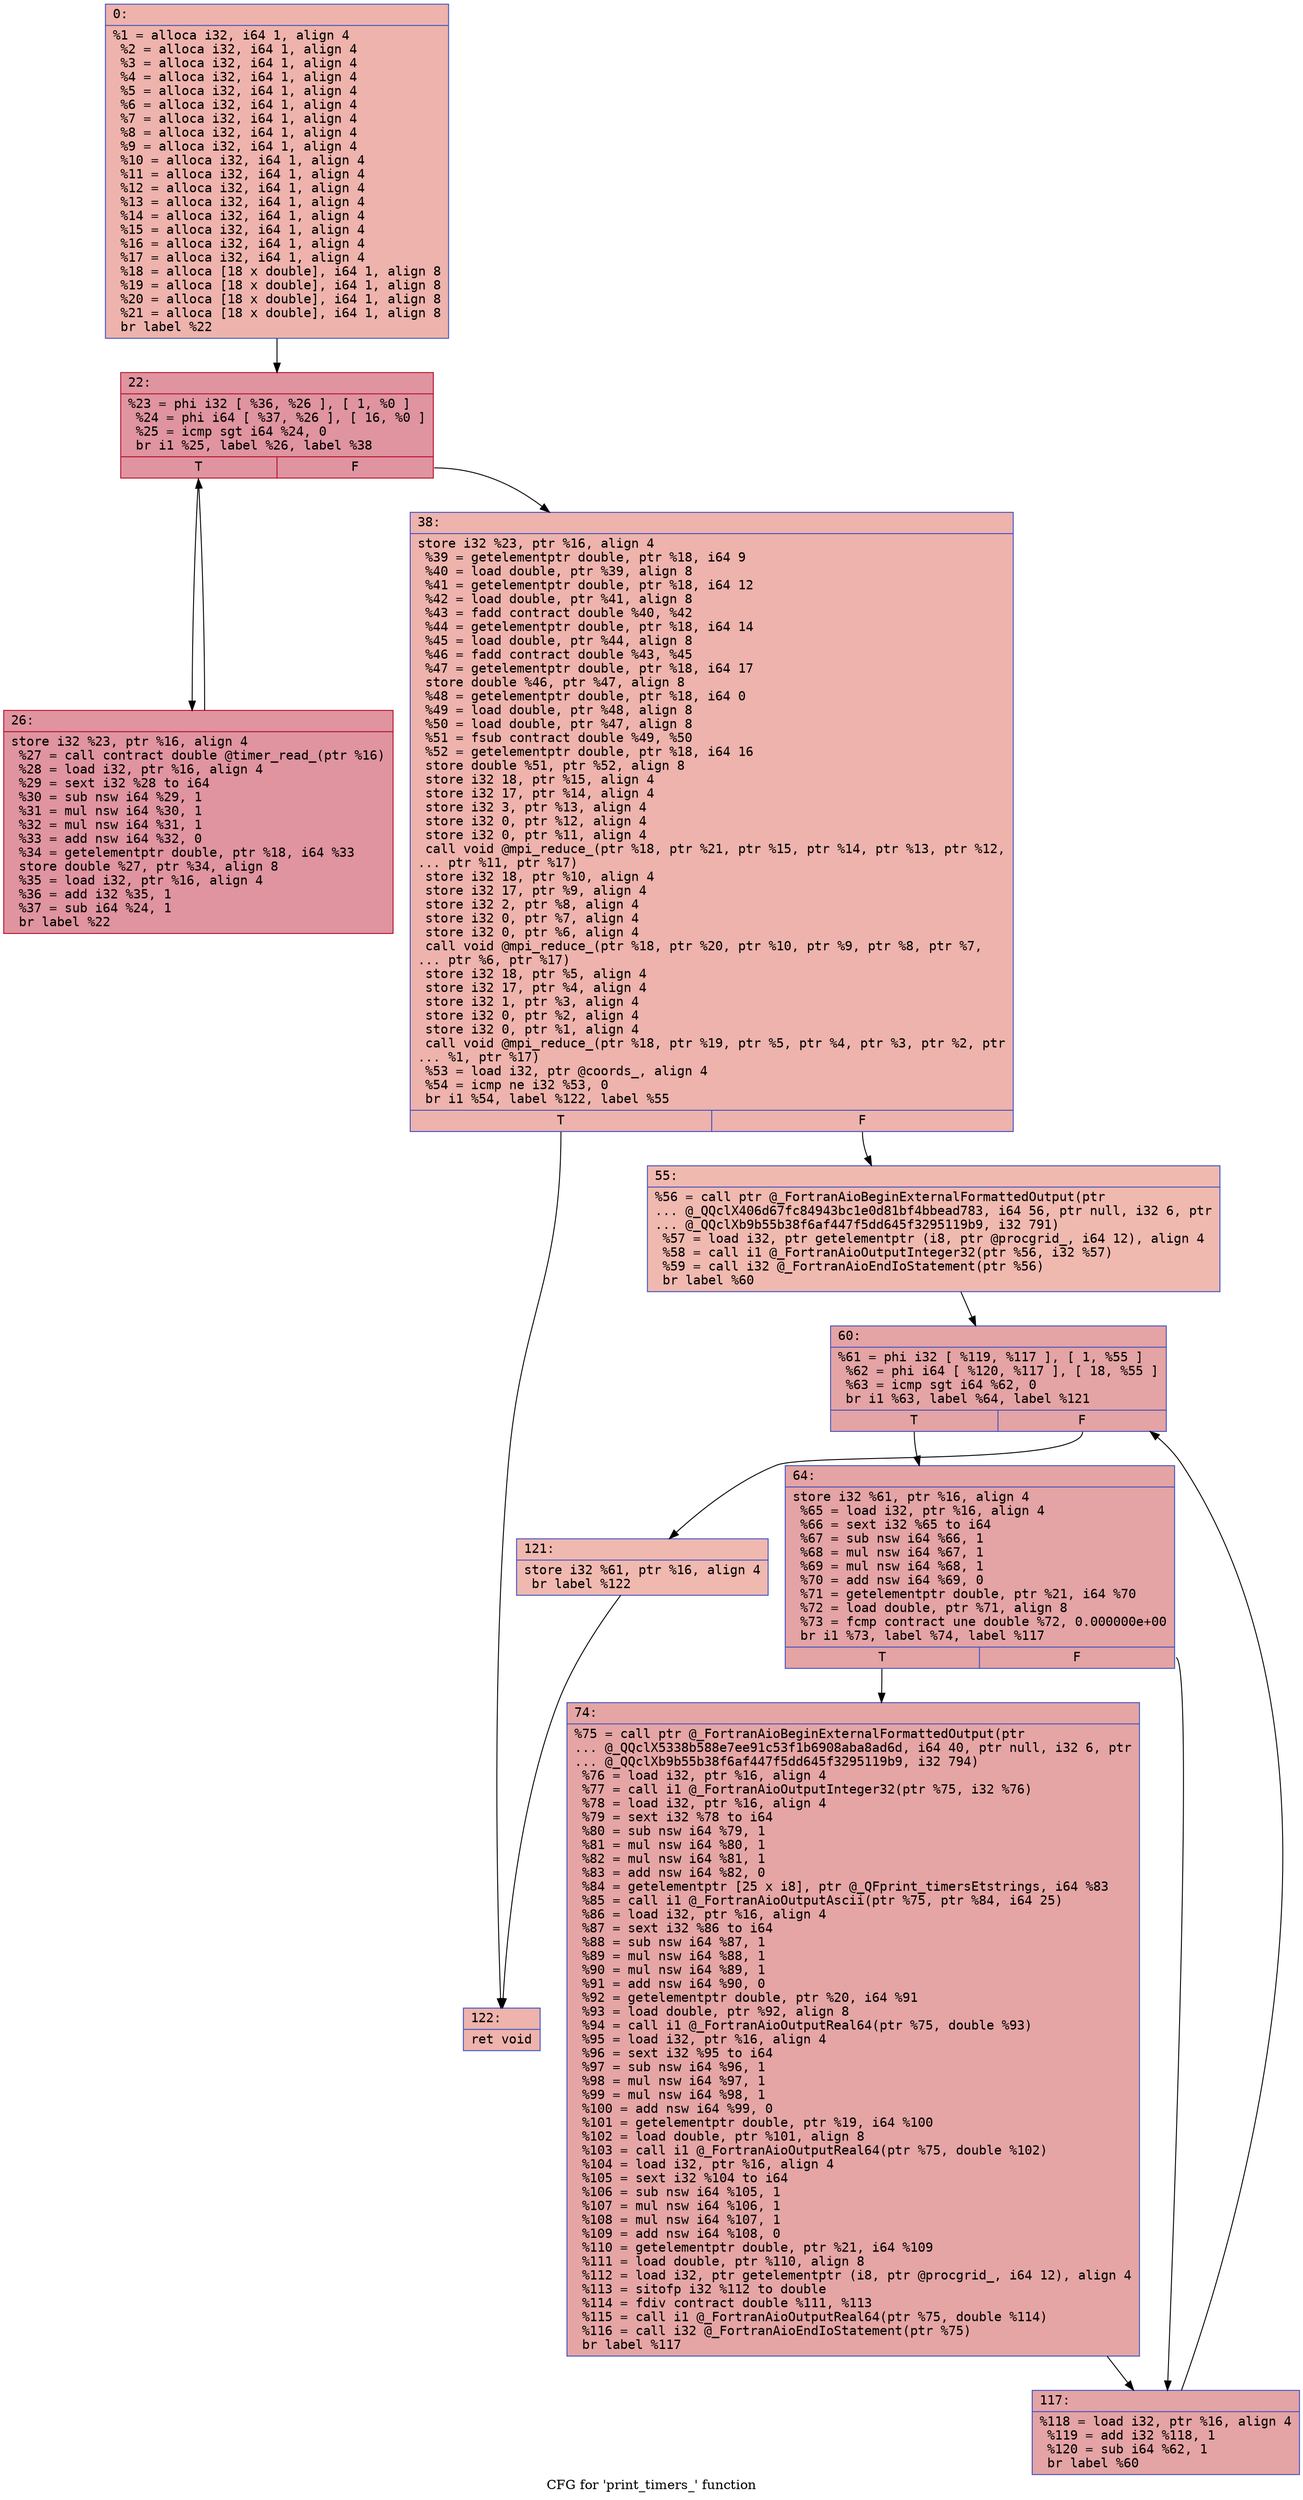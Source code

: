 digraph "CFG for 'print_timers_' function" {
	label="CFG for 'print_timers_' function";

	Node0x55cdf5d44d30 [shape=record,color="#3d50c3ff", style=filled, fillcolor="#d6524470" fontname="Courier",label="{0:\l|  %1 = alloca i32, i64 1, align 4\l  %2 = alloca i32, i64 1, align 4\l  %3 = alloca i32, i64 1, align 4\l  %4 = alloca i32, i64 1, align 4\l  %5 = alloca i32, i64 1, align 4\l  %6 = alloca i32, i64 1, align 4\l  %7 = alloca i32, i64 1, align 4\l  %8 = alloca i32, i64 1, align 4\l  %9 = alloca i32, i64 1, align 4\l  %10 = alloca i32, i64 1, align 4\l  %11 = alloca i32, i64 1, align 4\l  %12 = alloca i32, i64 1, align 4\l  %13 = alloca i32, i64 1, align 4\l  %14 = alloca i32, i64 1, align 4\l  %15 = alloca i32, i64 1, align 4\l  %16 = alloca i32, i64 1, align 4\l  %17 = alloca i32, i64 1, align 4\l  %18 = alloca [18 x double], i64 1, align 8\l  %19 = alloca [18 x double], i64 1, align 8\l  %20 = alloca [18 x double], i64 1, align 8\l  %21 = alloca [18 x double], i64 1, align 8\l  br label %22\l}"];
	Node0x55cdf5d44d30 -> Node0x55cdf5d45780[tooltip="0 -> 22\nProbability 100.00%" ];
	Node0x55cdf5d45780 [shape=record,color="#b70d28ff", style=filled, fillcolor="#b70d2870" fontname="Courier",label="{22:\l|  %23 = phi i32 [ %36, %26 ], [ 1, %0 ]\l  %24 = phi i64 [ %37, %26 ], [ 16, %0 ]\l  %25 = icmp sgt i64 %24, 0\l  br i1 %25, label %26, label %38\l|{<s0>T|<s1>F}}"];
	Node0x55cdf5d45780:s0 -> Node0x55cdf5d45840[tooltip="22 -> 26\nProbability 96.88%" ];
	Node0x55cdf5d45780:s1 -> Node0x55cdf5d45a40[tooltip="22 -> 38\nProbability 3.12%" ];
	Node0x55cdf5d45840 [shape=record,color="#b70d28ff", style=filled, fillcolor="#b70d2870" fontname="Courier",label="{26:\l|  store i32 %23, ptr %16, align 4\l  %27 = call contract double @timer_read_(ptr %16)\l  %28 = load i32, ptr %16, align 4\l  %29 = sext i32 %28 to i64\l  %30 = sub nsw i64 %29, 1\l  %31 = mul nsw i64 %30, 1\l  %32 = mul nsw i64 %31, 1\l  %33 = add nsw i64 %32, 0\l  %34 = getelementptr double, ptr %18, i64 %33\l  store double %27, ptr %34, align 8\l  %35 = load i32, ptr %16, align 4\l  %36 = add i32 %35, 1\l  %37 = sub i64 %24, 1\l  br label %22\l}"];
	Node0x55cdf5d45840 -> Node0x55cdf5d45780[tooltip="26 -> 22\nProbability 100.00%" ];
	Node0x55cdf5d45a40 [shape=record,color="#3d50c3ff", style=filled, fillcolor="#d6524470" fontname="Courier",label="{38:\l|  store i32 %23, ptr %16, align 4\l  %39 = getelementptr double, ptr %18, i64 9\l  %40 = load double, ptr %39, align 8\l  %41 = getelementptr double, ptr %18, i64 12\l  %42 = load double, ptr %41, align 8\l  %43 = fadd contract double %40, %42\l  %44 = getelementptr double, ptr %18, i64 14\l  %45 = load double, ptr %44, align 8\l  %46 = fadd contract double %43, %45\l  %47 = getelementptr double, ptr %18, i64 17\l  store double %46, ptr %47, align 8\l  %48 = getelementptr double, ptr %18, i64 0\l  %49 = load double, ptr %48, align 8\l  %50 = load double, ptr %47, align 8\l  %51 = fsub contract double %49, %50\l  %52 = getelementptr double, ptr %18, i64 16\l  store double %51, ptr %52, align 8\l  store i32 18, ptr %15, align 4\l  store i32 17, ptr %14, align 4\l  store i32 3, ptr %13, align 4\l  store i32 0, ptr %12, align 4\l  store i32 0, ptr %11, align 4\l  call void @mpi_reduce_(ptr %18, ptr %21, ptr %15, ptr %14, ptr %13, ptr %12,\l... ptr %11, ptr %17)\l  store i32 18, ptr %10, align 4\l  store i32 17, ptr %9, align 4\l  store i32 2, ptr %8, align 4\l  store i32 0, ptr %7, align 4\l  store i32 0, ptr %6, align 4\l  call void @mpi_reduce_(ptr %18, ptr %20, ptr %10, ptr %9, ptr %8, ptr %7,\l... ptr %6, ptr %17)\l  store i32 18, ptr %5, align 4\l  store i32 17, ptr %4, align 4\l  store i32 1, ptr %3, align 4\l  store i32 0, ptr %2, align 4\l  store i32 0, ptr %1, align 4\l  call void @mpi_reduce_(ptr %18, ptr %19, ptr %5, ptr %4, ptr %3, ptr %2, ptr\l... %1, ptr %17)\l  %53 = load i32, ptr @coords_, align 4\l  %54 = icmp ne i32 %53, 0\l  br i1 %54, label %122, label %55\l|{<s0>T|<s1>F}}"];
	Node0x55cdf5d45a40:s0 -> Node0x55cdf5d4c5a0[tooltip="38 -> 122\nProbability 62.50%" ];
	Node0x55cdf5d45a40:s1 -> Node0x55cdf5d4c5f0[tooltip="38 -> 55\nProbability 37.50%" ];
	Node0x55cdf5d4c5f0 [shape=record,color="#3d50c3ff", style=filled, fillcolor="#de614d70" fontname="Courier",label="{55:\l|  %56 = call ptr @_FortranAioBeginExternalFormattedOutput(ptr\l... @_QQclX406d67fc84943bc1e0d81bf4bbead783, i64 56, ptr null, i32 6, ptr\l... @_QQclXb9b55b38f6af447f5dd645f3295119b9, i32 791)\l  %57 = load i32, ptr getelementptr (i8, ptr @procgrid_, i64 12), align 4\l  %58 = call i1 @_FortranAioOutputInteger32(ptr %56, i32 %57)\l  %59 = call i32 @_FortranAioEndIoStatement(ptr %56)\l  br label %60\l}"];
	Node0x55cdf5d4c5f0 -> Node0x55cdf5d4cb00[tooltip="55 -> 60\nProbability 100.00%" ];
	Node0x55cdf5d4cb00 [shape=record,color="#3d50c3ff", style=filled, fillcolor="#c32e3170" fontname="Courier",label="{60:\l|  %61 = phi i32 [ %119, %117 ], [ 1, %55 ]\l  %62 = phi i64 [ %120, %117 ], [ 18, %55 ]\l  %63 = icmp sgt i64 %62, 0\l  br i1 %63, label %64, label %121\l|{<s0>T|<s1>F}}"];
	Node0x55cdf5d4cb00:s0 -> Node0x55cdf5d4ce20[tooltip="60 -> 64\nProbability 96.88%" ];
	Node0x55cdf5d4cb00:s1 -> Node0x55cdf5d4ce70[tooltip="60 -> 121\nProbability 3.12%" ];
	Node0x55cdf5d4ce20 [shape=record,color="#3d50c3ff", style=filled, fillcolor="#c32e3170" fontname="Courier",label="{64:\l|  store i32 %61, ptr %16, align 4\l  %65 = load i32, ptr %16, align 4\l  %66 = sext i32 %65 to i64\l  %67 = sub nsw i64 %66, 1\l  %68 = mul nsw i64 %67, 1\l  %69 = mul nsw i64 %68, 1\l  %70 = add nsw i64 %69, 0\l  %71 = getelementptr double, ptr %21, i64 %70\l  %72 = load double, ptr %71, align 8\l  %73 = fcmp contract une double %72, 0.000000e+00\l  br i1 %73, label %74, label %117\l|{<s0>T|<s1>F}}"];
	Node0x55cdf5d4ce20:s0 -> Node0x55cdf5d4d4f0[tooltip="64 -> 74\nProbability 62.50%" ];
	Node0x55cdf5d4ce20:s1 -> Node0x55cdf5d4cbc0[tooltip="64 -> 117\nProbability 37.50%" ];
	Node0x55cdf5d4d4f0 [shape=record,color="#3d50c3ff", style=filled, fillcolor="#c5333470" fontname="Courier",label="{74:\l|  %75 = call ptr @_FortranAioBeginExternalFormattedOutput(ptr\l... @_QQclX5338b588e7ee91c53f1b6908aba8ad6d, i64 40, ptr null, i32 6, ptr\l... @_QQclXb9b55b38f6af447f5dd645f3295119b9, i32 794)\l  %76 = load i32, ptr %16, align 4\l  %77 = call i1 @_FortranAioOutputInteger32(ptr %75, i32 %76)\l  %78 = load i32, ptr %16, align 4\l  %79 = sext i32 %78 to i64\l  %80 = sub nsw i64 %79, 1\l  %81 = mul nsw i64 %80, 1\l  %82 = mul nsw i64 %81, 1\l  %83 = add nsw i64 %82, 0\l  %84 = getelementptr [25 x i8], ptr @_QFprint_timersEtstrings, i64 %83\l  %85 = call i1 @_FortranAioOutputAscii(ptr %75, ptr %84, i64 25)\l  %86 = load i32, ptr %16, align 4\l  %87 = sext i32 %86 to i64\l  %88 = sub nsw i64 %87, 1\l  %89 = mul nsw i64 %88, 1\l  %90 = mul nsw i64 %89, 1\l  %91 = add nsw i64 %90, 0\l  %92 = getelementptr double, ptr %20, i64 %91\l  %93 = load double, ptr %92, align 8\l  %94 = call i1 @_FortranAioOutputReal64(ptr %75, double %93)\l  %95 = load i32, ptr %16, align 4\l  %96 = sext i32 %95 to i64\l  %97 = sub nsw i64 %96, 1\l  %98 = mul nsw i64 %97, 1\l  %99 = mul nsw i64 %98, 1\l  %100 = add nsw i64 %99, 0\l  %101 = getelementptr double, ptr %19, i64 %100\l  %102 = load double, ptr %101, align 8\l  %103 = call i1 @_FortranAioOutputReal64(ptr %75, double %102)\l  %104 = load i32, ptr %16, align 4\l  %105 = sext i32 %104 to i64\l  %106 = sub nsw i64 %105, 1\l  %107 = mul nsw i64 %106, 1\l  %108 = mul nsw i64 %107, 1\l  %109 = add nsw i64 %108, 0\l  %110 = getelementptr double, ptr %21, i64 %109\l  %111 = load double, ptr %110, align 8\l  %112 = load i32, ptr getelementptr (i8, ptr @procgrid_, i64 12), align 4\l  %113 = sitofp i32 %112 to double\l  %114 = fdiv contract double %111, %113\l  %115 = call i1 @_FortranAioOutputReal64(ptr %75, double %114)\l  %116 = call i32 @_FortranAioEndIoStatement(ptr %75)\l  br label %117\l}"];
	Node0x55cdf5d4d4f0 -> Node0x55cdf5d4cbc0[tooltip="74 -> 117\nProbability 100.00%" ];
	Node0x55cdf5d4cbc0 [shape=record,color="#3d50c3ff", style=filled, fillcolor="#c32e3170" fontname="Courier",label="{117:\l|  %118 = load i32, ptr %16, align 4\l  %119 = add i32 %118, 1\l  %120 = sub i64 %62, 1\l  br label %60\l}"];
	Node0x55cdf5d4cbc0 -> Node0x55cdf5d4cb00[tooltip="117 -> 60\nProbability 100.00%" ];
	Node0x55cdf5d4ce70 [shape=record,color="#3d50c3ff", style=filled, fillcolor="#de614d70" fontname="Courier",label="{121:\l|  store i32 %61, ptr %16, align 4\l  br label %122\l}"];
	Node0x55cdf5d4ce70 -> Node0x55cdf5d4c5a0[tooltip="121 -> 122\nProbability 100.00%" ];
	Node0x55cdf5d4c5a0 [shape=record,color="#3d50c3ff", style=filled, fillcolor="#d6524470" fontname="Courier",label="{122:\l|  ret void\l}"];
}
